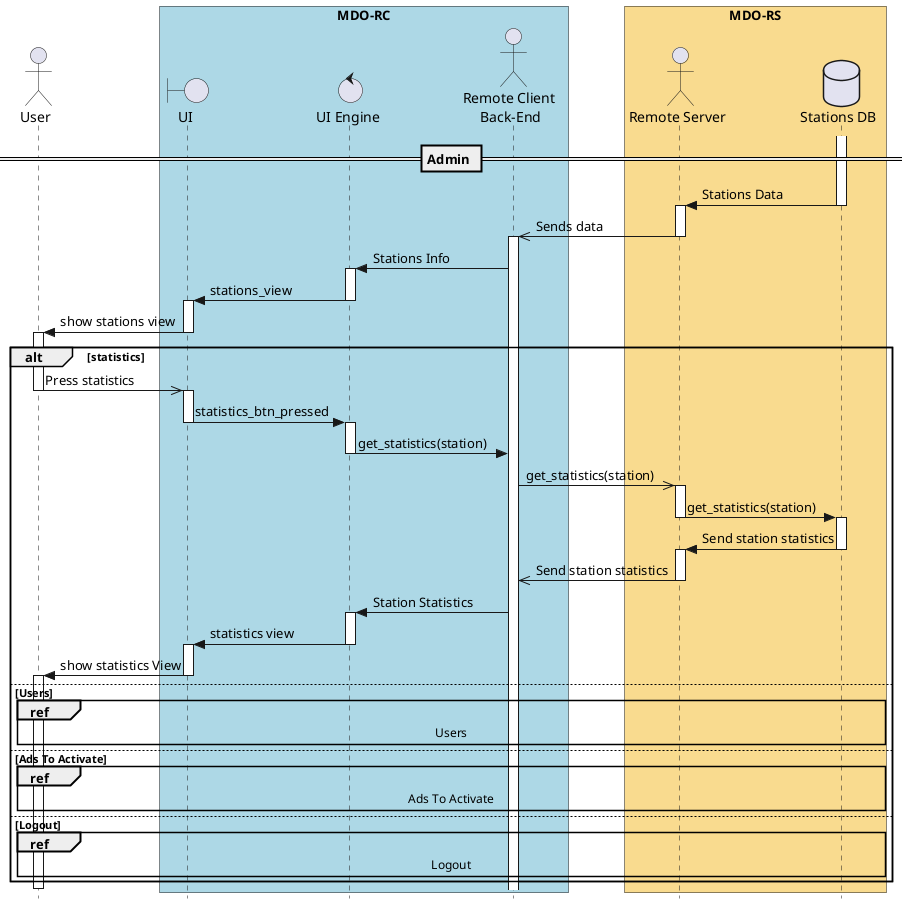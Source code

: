   @startuml
  ' ---------- SETUP ----------------
  ' strict uml style and hide footboxes
  skinparam style strictuml
  hide footbox
  ' for anchors and duration this may be required (uncomment)
  ' !pragma teoz true

  ' ---------- Declaring participants
  ' participant Participant as Foo
  
  actor User
  box "MDO-RC" #LightBlue
  boundary "UI" as UI
  control "UI Engine" as UIE
  actor "Remote Client \nBack-End" as RC
  endbox
  box "MDO-RS" #f9db8f
  actor "Remote Server" as RS
  database "Stations DB" as StationDB
  endbox
  ' entity      Entity      as Foo4
  ' database    Database    as Foo5
  ' collections Collections as Foo6
  ' queue       Queue       as Foo7

  ' async message
  ' == Application start ==
  ' activate User
  ' User ->> UI: starts app 
  ' deactivate User
  ' activate UI
  ' UI -> User: Show Login view
  ' deactivate UI
''
  == Admin ==
  activate StationDB
  StationDB -> RS : Stations Data
  deactivate StationDB
  activate RS
  RS ->> RC : Sends data
  deactivate RS
  activate RC
  RC -> UIE : Stations Info
  activate UIE
  UIE -> UI : stations_view
  deactivate UIE
  activate UI
  UI -> User : show stations view
  deactivate UI
  alt statistics
   activate User
   User ->> UI : Press statistics
   deactivate User
   activate UI
   UI -> UIE : statistics_btn_pressed
   deactivate UI
   activate UIE
   UIE -> RC : get_statistics(station)
   deactivate UIE
   RC ->> RS : get_statistics(station)
   activate RS
   RS -> StationDB : get_statistics(station)
   deactivate RS
   activate StationDB
   StationDB -> RS : Send station statistics
   deactivate StationDB
   activate RS
   RS ->> RC : Send station statistics
   deactivate RS
   RC -> UIE : Station Statistics
   activate UIE
   UIE -> UI : statistics view
   deactivate UIE
   activate UI
   UI -> User : show statistics View
   deactivate UI
   activate User
  else Users
   ref over User, UI, UIE, RC, RS, StationDB : Users
  ' User ->> UI : Press Users
  ' deactivate User
  ' activate UI
  ' UI -> UIE : user_btn_pressed
  ' deactivate UI
  ' activate UIE
  ' UIE -> RC : get_users()
  ' deactivate UIE
  ' RC ->> RS : get_users()
  ' activate RS
  ' RS -> UserDB : get_users()
  ' deactivate RS
  ' activate UserDB
  ' UserDB -> RS : Send users info
  ' deactivate UserDB
  ' activate RS
  ' RS ->> RC : Send users info
  ' deactivate RS
  ' RC -> UIE : Users info
  ' activate UIE
  ' UIE -> UI : users view
  ' deactivate UIE
  ' activate UI
  ' UI -> User : show users view
  ' deactivate UI
  ' activate User
  ' User ->> UI : Make changes
  ' deactivate User
  ' activate UI
  ' UI -> UIE : save_changes_btn_pressed
  ' deactivate UI
  ' activate UIE
  ' UIE -> RC : save(user)
  ' deactivate UIE
  ' RC ->> RS : save(user)
  ' activate RS
  ' RS -> UserDB : save(user)
  ' deactivate RS
  ' activate UserDB
  ' UserDB -> UserDB : Update DB
  ' deactivate UserDB
   
  else Ads To Activate
   ref over User, UI, UIE, RC, RS, StationDB : Ads To Activate
   'User ->> UI : Press Ads To Activate
   'deactivate User
   'activate UI
   'UI -> UIE : ads_to_act_btn_pressed
   'deactivate UI
   'activate UIE
   'UIE -> RC : get_ads()
   'deactivate UIE
   'RC ->> RS : get_ads()
   'activate RS
   'RS -> UserDB : get_ads()
   'deactivate RS
   'activate UserDB
   'UserDB -> RS : Send ads to activate info
   'deactivate UserDB
   'activate RS
   'RS ->> RC : Send ads to activate info
   'deactivate RS
   'RC -> UIE : Ads To Activate info
   'activate UIE
   'UIE -> UI : Ads To Activate view
   'deactivate UIE
   'activate UI
   'UI -> User : show Ads To Activate view
   'deactivate UI
   'activate User
   'deactivate User  
  else Logout
ref over User, UI, UIE, RC, RS, StationDB : Logout 
  end
''
  deactivate User
  activate UI
  deactivate UI
  activate UIE
@enduml
